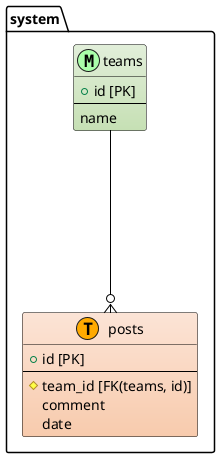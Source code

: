 @startuml ER

!define MAIN_ENTITY #E2EFDA-C6E0B4
!define MAIN_ENTITY_2 #FCE4D6-F8CBAD

!define MASTER_MARK_COLOR AAFFAA
!define TRANSACTION_MARK_COLOR FFAA00

skinparam class {
  BackgroundColor METAL
  BorderColor Black
  ArrowColor Black
}

package "system" as target_system {

  entity "teams" <<M,MASTER_MARK_COLOR>> MAIN_ENTITY {
    + id [PK]
    --
    name
  }

  entity "posts" <<T,TRANSACTION_MARK_COLOR>> MAIN_ENTITY_2 {
    + id [PK]
    --
    # team_id [FK(teams, id)]
    comment
    date
  }
}

teams ----o{ posts

@enduml